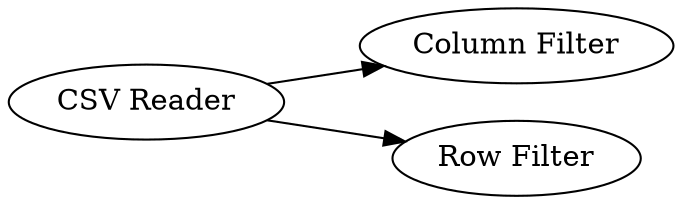 digraph {
	1 -> 3
	1 -> 2
	1 [label="CSV Reader"]
	3 [label="Column Filter"]
	2 [label="Row Filter"]
	rankdir=LR
}
